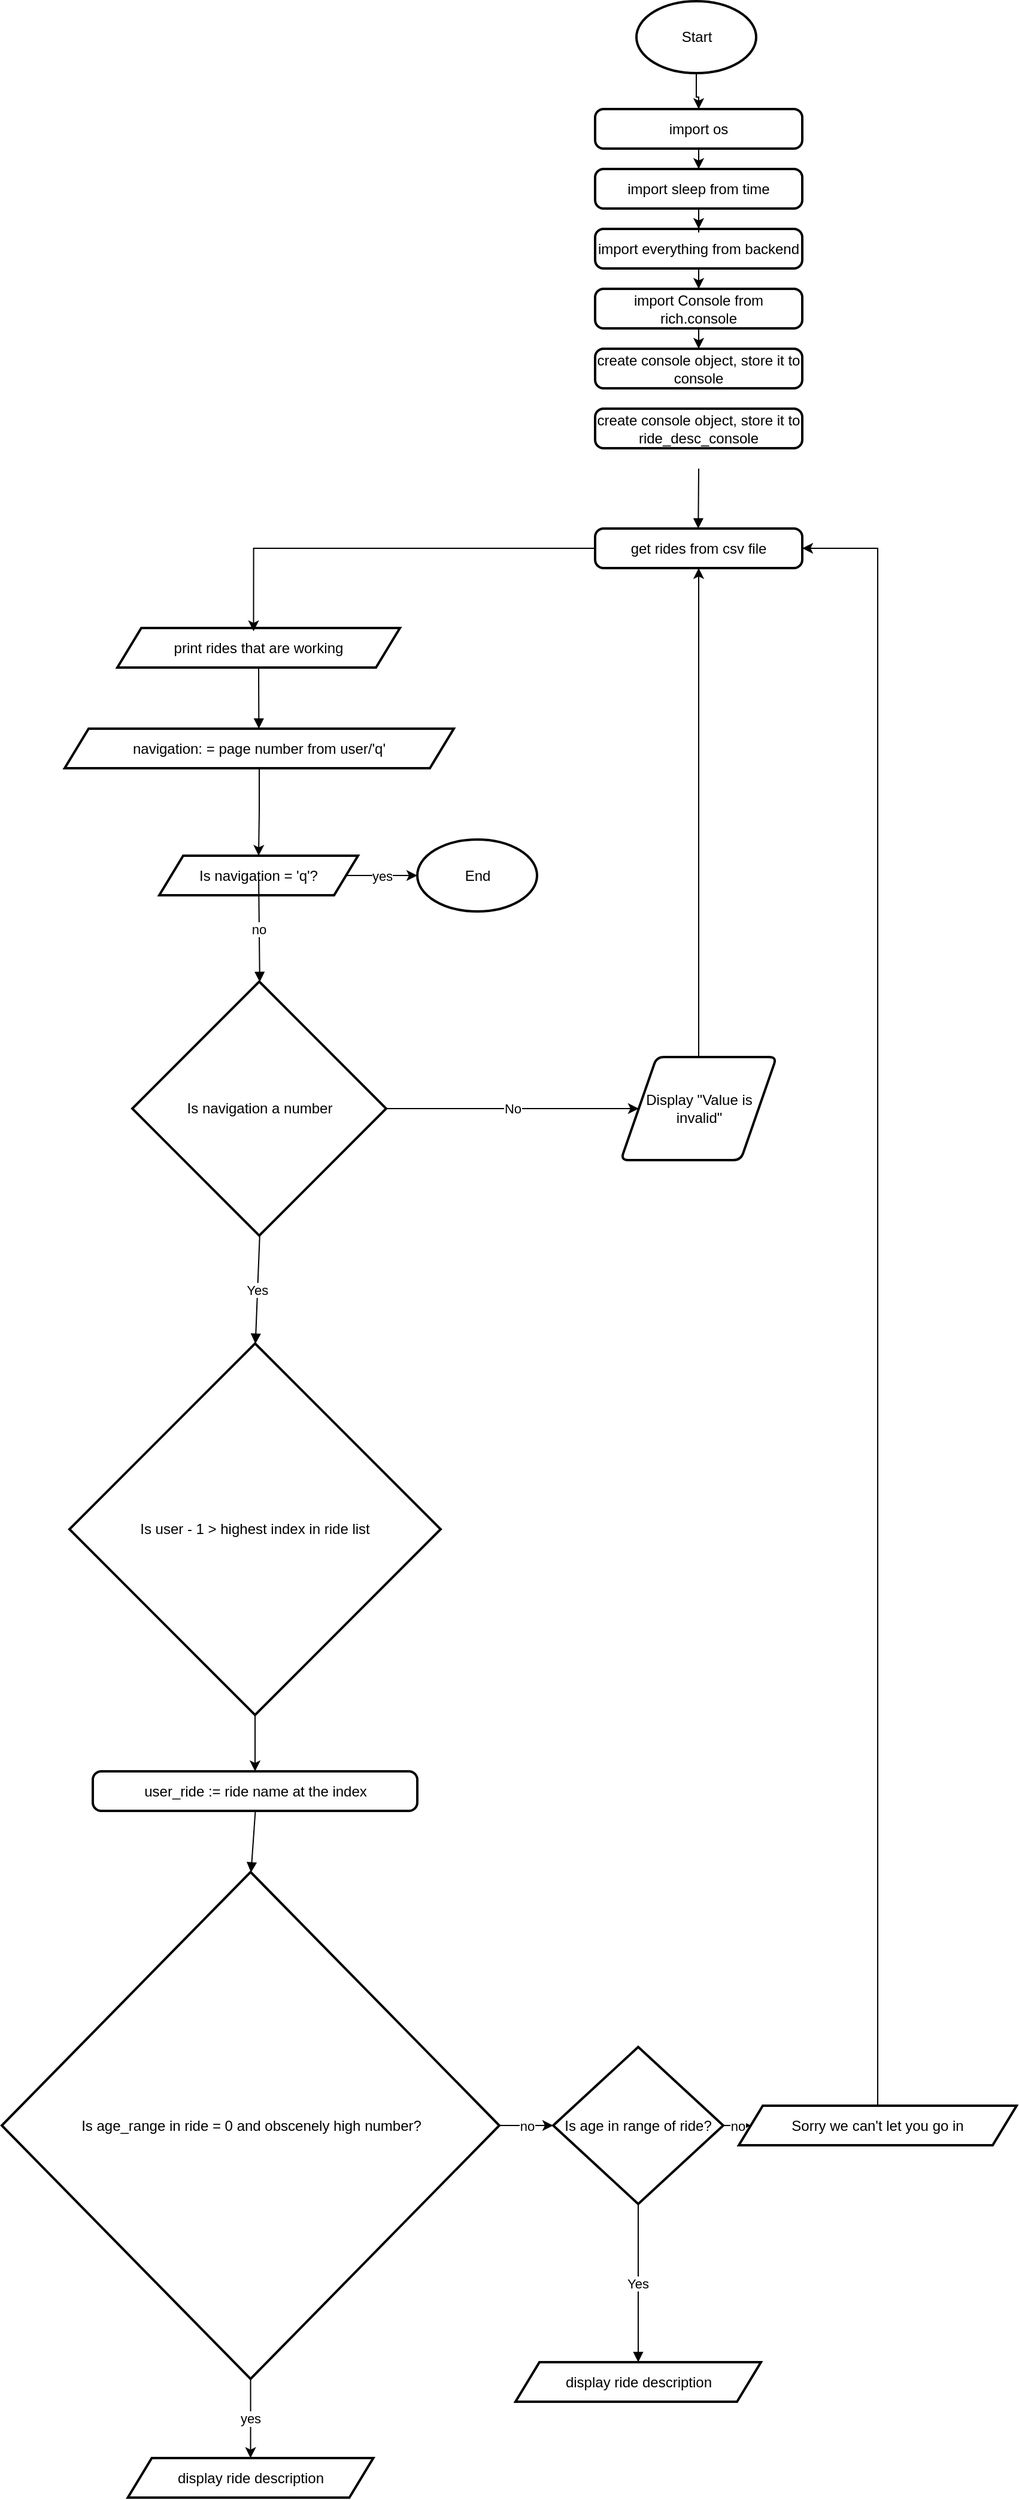 <mxfile version="24.4.0" type="device">
  <diagram name="Page-1" id="J3T0IwS7myqQdHtLeNHc">
    <mxGraphModel dx="342" dy="2473" grid="1" gridSize="10" guides="1" tooltips="1" connect="1" arrows="1" fold="1" page="1" pageScale="1" pageWidth="850" pageHeight="1100" math="0" shadow="0">
      <root>
        <mxCell id="0" />
        <mxCell id="1" parent="0" />
        <mxCell id="fhXxiCePGbMJhccEYAMn-2" value="get rides from csv file" style="rounded=1;absoluteArcSize=1;arcSize=14;whiteSpace=wrap;strokeWidth=2;" parent="1" vertex="1">
          <mxGeometry x="980" y="-960" width="173" height="33" as="geometry" />
        </mxCell>
        <mxCell id="fhXxiCePGbMJhccEYAMn-3" value="print rides that are working" style="shape=parallelogram;perimeter=parallelogramPerimeter;fixedSize=1;strokeWidth=2;whiteSpace=wrap;" parent="1" vertex="1">
          <mxGeometry x="581" y="-877" width="236" height="33" as="geometry" />
        </mxCell>
        <mxCell id="fhXxiCePGbMJhccEYAMn-43" style="edgeStyle=orthogonalEdgeStyle;rounded=0;orthogonalLoop=1;jettySize=auto;html=1;" parent="1" source="fhXxiCePGbMJhccEYAMn-4" target="fhXxiCePGbMJhccEYAMn-5" edge="1">
          <mxGeometry relative="1" as="geometry" />
        </mxCell>
        <mxCell id="fhXxiCePGbMJhccEYAMn-4" value="navigation: = page number from user/&#39;q&#39;" style="shape=parallelogram;perimeter=parallelogramPerimeter;fixedSize=1;strokeWidth=2;whiteSpace=wrap;" parent="1" vertex="1">
          <mxGeometry x="537" y="-793" width="325" height="33" as="geometry" />
        </mxCell>
        <mxCell id="fhXxiCePGbMJhccEYAMn-51" value="yes" style="edgeStyle=orthogonalEdgeStyle;rounded=0;orthogonalLoop=1;jettySize=auto;html=1;" parent="1" source="fhXxiCePGbMJhccEYAMn-5" target="fhXxiCePGbMJhccEYAMn-32" edge="1">
          <mxGeometry relative="1" as="geometry" />
        </mxCell>
        <mxCell id="fhXxiCePGbMJhccEYAMn-5" value="Is navigation = &#39;q&#39;?" style="shape=parallelogram;perimeter=parallelogramPerimeter;fixedSize=1;strokeWidth=2;whiteSpace=wrap;" parent="1" vertex="1">
          <mxGeometry x="616" y="-687" width="166" height="33" as="geometry" />
        </mxCell>
        <mxCell id="fhXxiCePGbMJhccEYAMn-45" value="No" style="edgeStyle=orthogonalEdgeStyle;rounded=0;orthogonalLoop=1;jettySize=auto;html=1;exitX=1;exitY=0.5;exitDx=0;exitDy=0;" parent="1" source="fhXxiCePGbMJhccEYAMn-7" target="fhXxiCePGbMJhccEYAMn-36" edge="1">
          <mxGeometry relative="1" as="geometry" />
        </mxCell>
        <mxCell id="fhXxiCePGbMJhccEYAMn-7" value="Is navigation a number" style="rhombus;strokeWidth=2;whiteSpace=wrap;" parent="1" vertex="1">
          <mxGeometry x="593.5" y="-582" width="212" height="212" as="geometry" />
        </mxCell>
        <mxCell id="fhXxiCePGbMJhccEYAMn-44" style="edgeStyle=orthogonalEdgeStyle;rounded=0;orthogonalLoop=1;jettySize=auto;html=1;exitX=0.5;exitY=1;exitDx=0;exitDy=0;entryX=0.5;entryY=0;entryDx=0;entryDy=0;" parent="1" source="fhXxiCePGbMJhccEYAMn-8" target="fhXxiCePGbMJhccEYAMn-9" edge="1">
          <mxGeometry relative="1" as="geometry" />
        </mxCell>
        <mxCell id="fhXxiCePGbMJhccEYAMn-8" value="Is user - 1 &gt; highest index in ride list" style="rhombus;strokeWidth=2;whiteSpace=wrap;" parent="1" vertex="1">
          <mxGeometry x="541" y="-280" width="310" height="310" as="geometry" />
        </mxCell>
        <mxCell id="fhXxiCePGbMJhccEYAMn-9" value="user_ride := ride name at the index" style="rounded=1;absoluteArcSize=1;arcSize=14;whiteSpace=wrap;strokeWidth=2;" parent="1" vertex="1">
          <mxGeometry x="560.5" y="77" width="271" height="33" as="geometry" />
        </mxCell>
        <mxCell id="fhXxiCePGbMJhccEYAMn-53" value="yes" style="edgeStyle=orthogonalEdgeStyle;rounded=0;orthogonalLoop=1;jettySize=auto;html=1;exitX=0.5;exitY=1;exitDx=0;exitDy=0;entryX=0.5;entryY=0;entryDx=0;entryDy=0;" parent="1" source="fhXxiCePGbMJhccEYAMn-11" target="fhXxiCePGbMJhccEYAMn-12" edge="1">
          <mxGeometry relative="1" as="geometry" />
        </mxCell>
        <mxCell id="fhXxiCePGbMJhccEYAMn-54" value="no" style="edgeStyle=orthogonalEdgeStyle;rounded=0;orthogonalLoop=1;jettySize=auto;html=1;entryX=0;entryY=0.5;entryDx=0;entryDy=0;" parent="1" source="fhXxiCePGbMJhccEYAMn-11" target="fhXxiCePGbMJhccEYAMn-13" edge="1">
          <mxGeometry relative="1" as="geometry" />
        </mxCell>
        <mxCell id="fhXxiCePGbMJhccEYAMn-11" value="Is age_range in ride = 0 and obscenely high number?" style="rhombus;strokeWidth=2;whiteSpace=wrap;" parent="1" vertex="1">
          <mxGeometry x="484.5" y="161" width="415.5" height="423" as="geometry" />
        </mxCell>
        <mxCell id="fhXxiCePGbMJhccEYAMn-12" value="display ride description" style="shape=parallelogram;perimeter=parallelogramPerimeter;fixedSize=1;strokeWidth=2;whiteSpace=wrap;" parent="1" vertex="1">
          <mxGeometry x="589.75" y="650" width="205" height="33" as="geometry" />
        </mxCell>
        <mxCell id="fhXxiCePGbMJhccEYAMn-55" value="no" style="edgeStyle=orthogonalEdgeStyle;rounded=0;orthogonalLoop=1;jettySize=auto;html=1;exitX=1;exitY=0.5;exitDx=0;exitDy=0;entryX=0;entryY=0.5;entryDx=0;entryDy=0;" parent="1" source="fhXxiCePGbMJhccEYAMn-13" target="fhXxiCePGbMJhccEYAMn-15" edge="1">
          <mxGeometry relative="1" as="geometry" />
        </mxCell>
        <mxCell id="fhXxiCePGbMJhccEYAMn-13" value="Is age in range of ride?" style="rhombus;strokeWidth=2;whiteSpace=wrap;" parent="1" vertex="1">
          <mxGeometry x="945" y="307" width="142" height="131" as="geometry" />
        </mxCell>
        <mxCell id="fhXxiCePGbMJhccEYAMn-14" value="display ride description" style="shape=parallelogram;perimeter=parallelogramPerimeter;fixedSize=1;strokeWidth=2;whiteSpace=wrap;" parent="1" vertex="1">
          <mxGeometry x="913.5" y="570" width="205" height="33" as="geometry" />
        </mxCell>
        <mxCell id="fhXxiCePGbMJhccEYAMn-35" style="edgeStyle=orthogonalEdgeStyle;rounded=0;orthogonalLoop=1;jettySize=auto;html=1;entryX=1;entryY=0.5;entryDx=0;entryDy=0;" parent="1" source="fhXxiCePGbMJhccEYAMn-15" target="fhXxiCePGbMJhccEYAMn-2" edge="1">
          <mxGeometry relative="1" as="geometry" />
        </mxCell>
        <mxCell id="fhXxiCePGbMJhccEYAMn-15" value="Sorry we can&#39;t let you go in" style="shape=parallelogram;perimeter=parallelogramPerimeter;fixedSize=1;strokeWidth=2;whiteSpace=wrap;" parent="1" vertex="1">
          <mxGeometry x="1100" y="356" width="232" height="33" as="geometry" />
        </mxCell>
        <mxCell id="fhXxiCePGbMJhccEYAMn-16" value="" style="curved=1;startArrow=none;endArrow=block;exitX=0.503;exitY=1.001;entryX=0.498;entryY=0.002;rounded=0;" parent="1" target="fhXxiCePGbMJhccEYAMn-2" edge="1">
          <mxGeometry relative="1" as="geometry">
            <Array as="points" />
            <mxPoint x="1066.5" y="-1010" as="sourcePoint" />
          </mxGeometry>
        </mxCell>
        <mxCell id="fhXxiCePGbMJhccEYAMn-18" value="" style="curved=1;startArrow=none;endArrow=block;exitX=0.5;exitY=1.026;entryX=0.499;entryY=-0.004;rounded=0;" parent="1" source="fhXxiCePGbMJhccEYAMn-3" target="fhXxiCePGbMJhccEYAMn-4" edge="1">
          <mxGeometry relative="1" as="geometry">
            <Array as="points" />
          </mxGeometry>
        </mxCell>
        <mxCell id="fhXxiCePGbMJhccEYAMn-21" value="no" style="curved=1;startArrow=none;endArrow=block;exitX=0.496;exitY=0.999;entryX=0.502;entryY=0.001;rounded=0;" parent="1" source="fhXxiCePGbMJhccEYAMn-5" target="fhXxiCePGbMJhccEYAMn-7" edge="1">
          <mxGeometry relative="1" as="geometry">
            <Array as="points" />
          </mxGeometry>
        </mxCell>
        <mxCell id="fhXxiCePGbMJhccEYAMn-22" value="Yes" style="curved=1;startArrow=none;endArrow=block;exitX=0.502;exitY=1.002;entryX=0.501;entryY=-0.001;rounded=0;" parent="1" source="fhXxiCePGbMJhccEYAMn-7" target="fhXxiCePGbMJhccEYAMn-8" edge="1">
          <mxGeometry relative="1" as="geometry">
            <Array as="points" />
          </mxGeometry>
        </mxCell>
        <mxCell id="fhXxiCePGbMJhccEYAMn-26" value="" style="curved=1;startArrow=none;endArrow=block;exitX=0.501;exitY=1.016;entryX=0.501;entryY=-0.001;rounded=0;" parent="1" source="fhXxiCePGbMJhccEYAMn-9" target="fhXxiCePGbMJhccEYAMn-11" edge="1">
          <mxGeometry relative="1" as="geometry">
            <Array as="points" />
          </mxGeometry>
        </mxCell>
        <mxCell id="fhXxiCePGbMJhccEYAMn-29" value="Yes" style="curved=0;startArrow=none;endArrow=block;exitX=0.5;exitY=1;rounded=0;exitDx=0;exitDy=0;" parent="1" source="fhXxiCePGbMJhccEYAMn-13" target="fhXxiCePGbMJhccEYAMn-14" edge="1">
          <mxGeometry relative="1" as="geometry">
            <Array as="points" />
          </mxGeometry>
        </mxCell>
        <mxCell id="fhXxiCePGbMJhccEYAMn-32" value="End" style="strokeWidth=2;html=1;shape=mxgraph.flowchart.start_1;whiteSpace=wrap;" parent="1" vertex="1">
          <mxGeometry x="831.5" y="-700.5" width="100" height="60" as="geometry" />
        </mxCell>
        <mxCell id="fhXxiCePGbMJhccEYAMn-46" style="edgeStyle=orthogonalEdgeStyle;rounded=0;orthogonalLoop=1;jettySize=auto;html=1;entryX=0.5;entryY=1;entryDx=0;entryDy=0;" parent="1" source="fhXxiCePGbMJhccEYAMn-36" target="fhXxiCePGbMJhccEYAMn-2" edge="1">
          <mxGeometry relative="1" as="geometry" />
        </mxCell>
        <mxCell id="fhXxiCePGbMJhccEYAMn-36" value="Display &quot;Value is invalid&quot;" style="shape=parallelogram;html=1;strokeWidth=2;perimeter=parallelogramPerimeter;whiteSpace=wrap;rounded=1;arcSize=12;size=0.23;" parent="1" vertex="1">
          <mxGeometry x="1001.5" y="-519" width="130" height="86" as="geometry" />
        </mxCell>
        <mxCell id="fhXxiCePGbMJhccEYAMn-42" style="edgeStyle=orthogonalEdgeStyle;rounded=0;orthogonalLoop=1;jettySize=auto;html=1;entryX=0.482;entryY=0.082;entryDx=0;entryDy=0;entryPerimeter=0;" parent="1" source="fhXxiCePGbMJhccEYAMn-2" target="fhXxiCePGbMJhccEYAMn-3" edge="1">
          <mxGeometry relative="1" as="geometry" />
        </mxCell>
        <mxCell id="fhXxiCePGbMJhccEYAMn-50" style="edgeStyle=orthogonalEdgeStyle;rounded=0;orthogonalLoop=1;jettySize=auto;html=1;exitX=0.5;exitY=1;exitDx=0;exitDy=0;" parent="1" source="fhXxiCePGbMJhccEYAMn-14" target="fhXxiCePGbMJhccEYAMn-14" edge="1">
          <mxGeometry relative="1" as="geometry" />
        </mxCell>
        <mxCell id="Omuimq7QrghGOm6rtMmR-10" style="edgeStyle=orthogonalEdgeStyle;rounded=0;orthogonalLoop=1;jettySize=auto;html=1;entryX=0.5;entryY=0;entryDx=0;entryDy=0;" edge="1" parent="1" source="Omuimq7QrghGOm6rtMmR-1" target="Omuimq7QrghGOm6rtMmR-4">
          <mxGeometry relative="1" as="geometry" />
        </mxCell>
        <mxCell id="Omuimq7QrghGOm6rtMmR-1" value="Start" style="strokeWidth=2;html=1;shape=mxgraph.flowchart.start_1;whiteSpace=wrap;" vertex="1" parent="1">
          <mxGeometry x="1014.5" y="-1400" width="100" height="60" as="geometry" />
        </mxCell>
        <mxCell id="Omuimq7QrghGOm6rtMmR-14" style="edgeStyle=orthogonalEdgeStyle;rounded=0;orthogonalLoop=1;jettySize=auto;html=1;entryX=0.5;entryY=0;entryDx=0;entryDy=0;" edge="1" parent="1" source="Omuimq7QrghGOm6rtMmR-2" target="Omuimq7QrghGOm6rtMmR-3">
          <mxGeometry relative="1" as="geometry" />
        </mxCell>
        <mxCell id="Omuimq7QrghGOm6rtMmR-2" value="import everything from backend" style="rounded=1;absoluteArcSize=1;arcSize=14;whiteSpace=wrap;strokeWidth=2;" vertex="1" parent="1">
          <mxGeometry x="980" y="-1210" width="173" height="33" as="geometry" />
        </mxCell>
        <mxCell id="Omuimq7QrghGOm6rtMmR-15" style="edgeStyle=orthogonalEdgeStyle;rounded=0;orthogonalLoop=1;jettySize=auto;html=1;entryX=0.5;entryY=0;entryDx=0;entryDy=0;" edge="1" parent="1" source="Omuimq7QrghGOm6rtMmR-3" target="Omuimq7QrghGOm6rtMmR-6">
          <mxGeometry relative="1" as="geometry" />
        </mxCell>
        <mxCell id="Omuimq7QrghGOm6rtMmR-3" value="import Console from rich.console" style="rounded=1;absoluteArcSize=1;arcSize=14;whiteSpace=wrap;strokeWidth=2;" vertex="1" parent="1">
          <mxGeometry x="980" y="-1160" width="173" height="33" as="geometry" />
        </mxCell>
        <mxCell id="Omuimq7QrghGOm6rtMmR-11" style="edgeStyle=orthogonalEdgeStyle;rounded=0;orthogonalLoop=1;jettySize=auto;html=1;entryX=0.5;entryY=0;entryDx=0;entryDy=0;" edge="1" parent="1" source="Omuimq7QrghGOm6rtMmR-4" target="Omuimq7QrghGOm6rtMmR-5">
          <mxGeometry relative="1" as="geometry" />
        </mxCell>
        <mxCell id="Omuimq7QrghGOm6rtMmR-4" value="import os" style="rounded=1;absoluteArcSize=1;arcSize=14;whiteSpace=wrap;strokeWidth=2;" vertex="1" parent="1">
          <mxGeometry x="980" y="-1310" width="173" height="33" as="geometry" />
        </mxCell>
        <mxCell id="Omuimq7QrghGOm6rtMmR-12" style="edgeStyle=orthogonalEdgeStyle;rounded=0;orthogonalLoop=1;jettySize=auto;html=1;entryX=0.5;entryY=0;entryDx=0;entryDy=0;" edge="1" parent="1" source="Omuimq7QrghGOm6rtMmR-5" target="Omuimq7QrghGOm6rtMmR-2">
          <mxGeometry relative="1" as="geometry" />
        </mxCell>
        <mxCell id="Omuimq7QrghGOm6rtMmR-5" value="import sleep from time" style="rounded=1;absoluteArcSize=1;arcSize=14;whiteSpace=wrap;strokeWidth=2;" vertex="1" parent="1">
          <mxGeometry x="980" y="-1260" width="173" height="33" as="geometry" />
        </mxCell>
        <mxCell id="Omuimq7QrghGOm6rtMmR-6" value="create console object, store it to console" style="rounded=1;absoluteArcSize=1;arcSize=14;whiteSpace=wrap;strokeWidth=2;" vertex="1" parent="1">
          <mxGeometry x="980" y="-1110" width="173" height="33" as="geometry" />
        </mxCell>
        <mxCell id="Omuimq7QrghGOm6rtMmR-8" value="create console object, store it to ride_desc_console" style="rounded=1;absoluteArcSize=1;arcSize=14;whiteSpace=wrap;strokeWidth=2;" vertex="1" parent="1">
          <mxGeometry x="980" y="-1060" width="173" height="33" as="geometry" />
        </mxCell>
      </root>
    </mxGraphModel>
  </diagram>
</mxfile>
